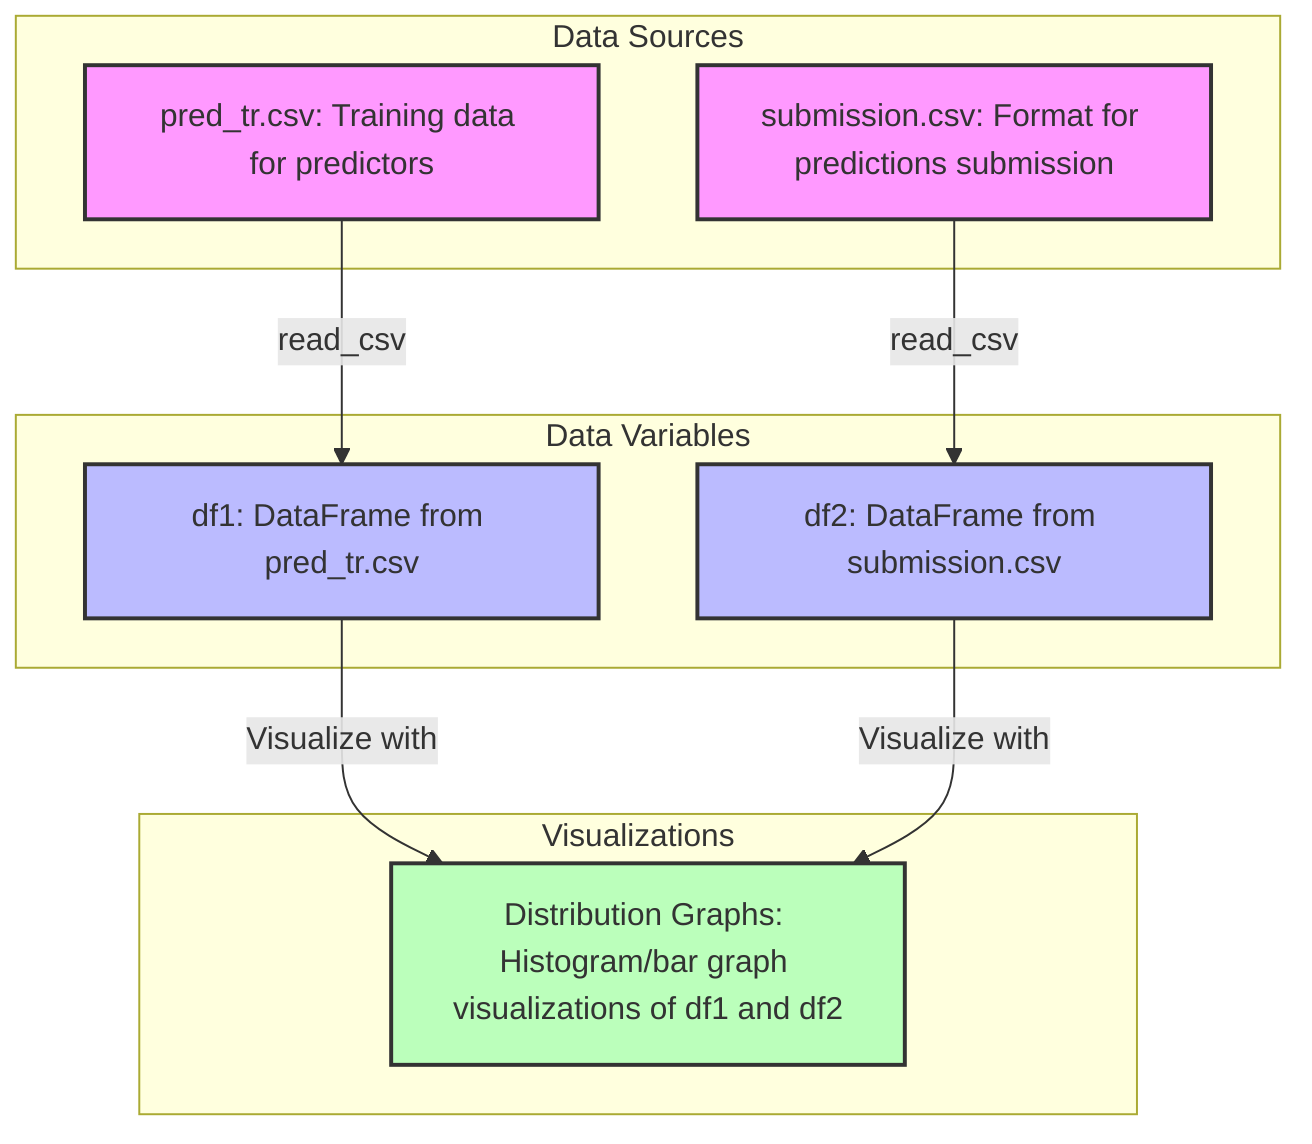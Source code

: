 flowchart TD
    %% Data Sources
    A[pred_tr.csv] -->|read_csv| B[df1]
    C[submission.csv] -->|read_csv| D[df2]

    %% Data Variables
    B -->|Visualize with| E(Distribution Graphs)
    D -->|Visualize with| E

    %% Comments
    subgraph Data Sources
    A["pred_tr.csv: Training data for predictors"] 
    C["submission.csv: Format for predictions submission"] 
    end
    
    subgraph Data Variables
    B["df1: DataFrame from pred_tr.csv"]
    D["df2: DataFrame from submission.csv"]
    end
    
    subgraph Visualizations
    E["Distribution Graphs: Histogram/bar graph visualizations of df1 and df2"]
    end
    
    style A fill:#f9f,stroke:#333,stroke-width:2px;
    style C fill:#f9f,stroke:#333,stroke-width:2px;
    style B fill:#bbf,stroke:#333,stroke-width:2px;
    style D fill:#bbf,stroke:#333,stroke-width:2px;
    style E fill:#bfb,stroke:#333,stroke-width:2px;